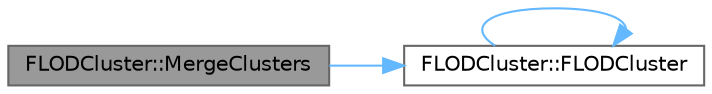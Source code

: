 digraph "FLODCluster::MergeClusters"
{
 // INTERACTIVE_SVG=YES
 // LATEX_PDF_SIZE
  bgcolor="transparent";
  edge [fontname=Helvetica,fontsize=10,labelfontname=Helvetica,labelfontsize=10];
  node [fontname=Helvetica,fontsize=10,shape=box,height=0.2,width=0.4];
  rankdir="LR";
  Node1 [id="Node000001",label="FLODCluster::MergeClusters",height=0.2,width=0.4,color="gray40", fillcolor="grey60", style="filled", fontcolor="black",tooltip="Merges this cluster with Other by combining the actor arrays and updating the bounds,..."];
  Node1 -> Node2 [id="edge1_Node000001_Node000002",color="steelblue1",style="solid",tooltip=" "];
  Node2 [id="Node000002",label="FLODCluster::FLODCluster",height=0.2,width=0.4,color="grey40", fillcolor="white", style="filled",URL="$df/d30/structFLODCluster.html#ad78348ee7b9d69968adea427cb0baf99",tooltip=" "];
  Node2 -> Node2 [id="edge2_Node000002_Node000002",color="steelblue1",style="solid",tooltip=" "];
}
